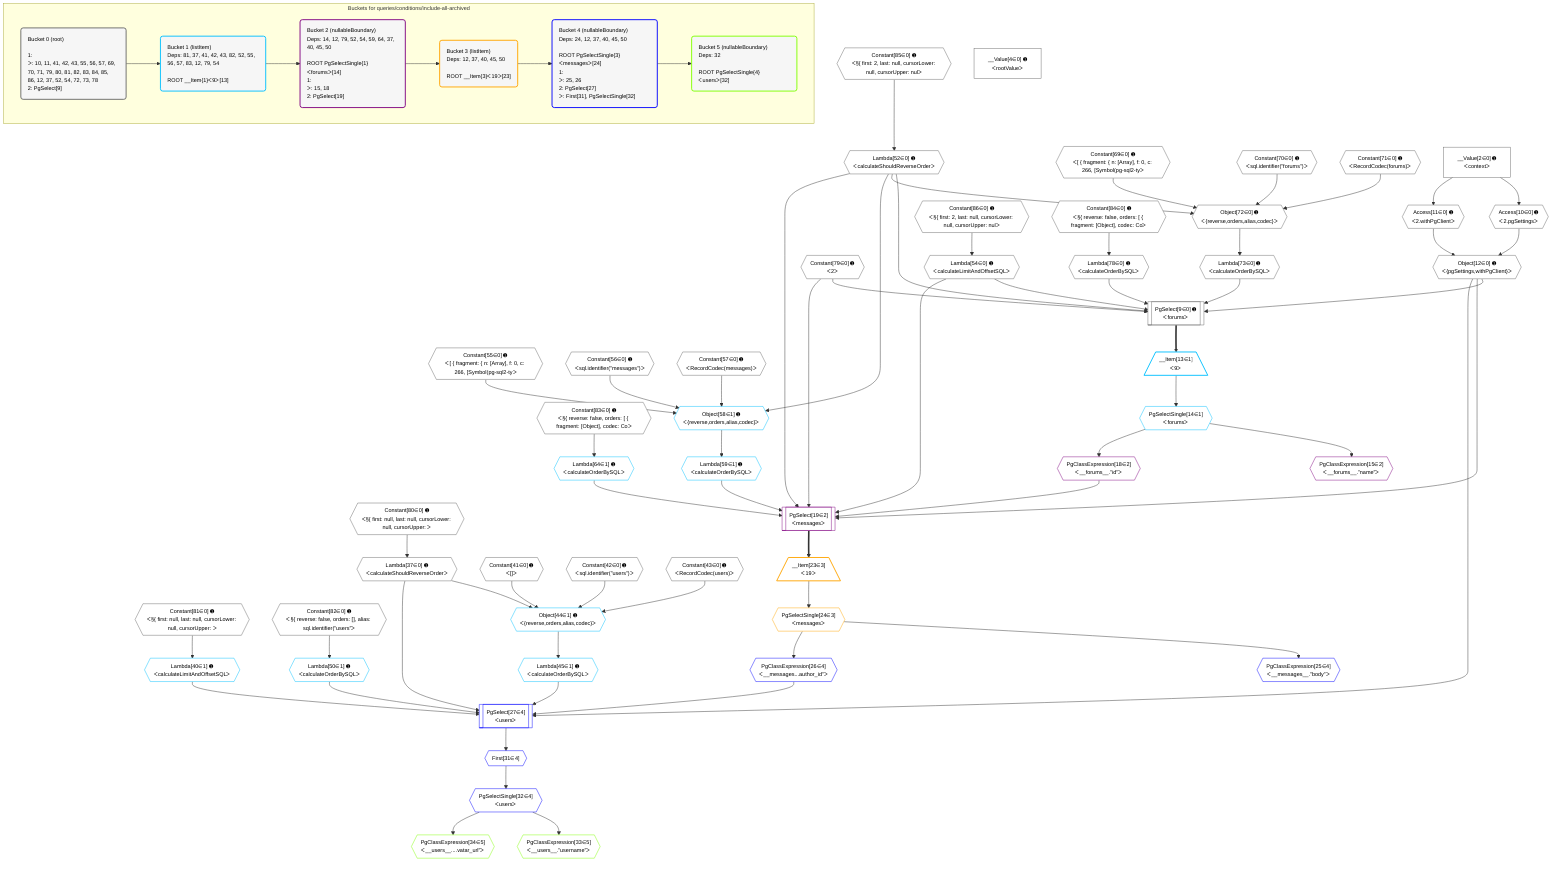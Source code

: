 %%{init: {'themeVariables': { 'fontSize': '12px'}}}%%
graph TD
    classDef path fill:#eee,stroke:#000,color:#000
    classDef plan fill:#fff,stroke-width:1px,color:#000
    classDef itemplan fill:#fff,stroke-width:2px,color:#000
    classDef unbatchedplan fill:#dff,stroke-width:1px,color:#000
    classDef sideeffectplan fill:#fcc,stroke-width:2px,color:#000
    classDef bucket fill:#f6f6f6,color:#000,stroke-width:2px,text-align:left


    %% plan dependencies
    PgSelect9[["PgSelect[9∈0] ➊<br />ᐸforumsᐳ"]]:::plan
    Object12{{"Object[12∈0] ➊<br />ᐸ{pgSettings,withPgClient}ᐳ"}}:::plan
    Constant79{{"Constant[79∈0] ➊<br />ᐸ2ᐳ"}}:::plan
    Lambda52{{"Lambda[52∈0] ➊<br />ᐸcalculateShouldReverseOrderᐳ"}}:::plan
    Lambda54{{"Lambda[54∈0] ➊<br />ᐸcalculateLimitAndOffsetSQLᐳ"}}:::plan
    Lambda73{{"Lambda[73∈0] ➊<br />ᐸcalculateOrderBySQLᐳ"}}:::plan
    Lambda78{{"Lambda[78∈0] ➊<br />ᐸcalculateOrderBySQLᐳ"}}:::plan
    Object12 & Constant79 & Lambda52 & Lambda54 & Lambda73 & Lambda78 --> PgSelect9
    Object72{{"Object[72∈0] ➊<br />ᐸ{reverse,orders,alias,codec}ᐳ"}}:::plan
    Constant69{{"Constant[69∈0] ➊<br />ᐸ[ { fragment: { n: [Array], f: 0, c: 266, [Symbol(pg-sql2-tyᐳ"}}:::plan
    Constant70{{"Constant[70∈0] ➊<br />ᐸsql.identifier(”forums”)ᐳ"}}:::plan
    Constant71{{"Constant[71∈0] ➊<br />ᐸRecordCodec(forums)ᐳ"}}:::plan
    Lambda52 & Constant69 & Constant70 & Constant71 --> Object72
    Access10{{"Access[10∈0] ➊<br />ᐸ2.pgSettingsᐳ"}}:::plan
    Access11{{"Access[11∈0] ➊<br />ᐸ2.withPgClientᐳ"}}:::plan
    Access10 & Access11 --> Object12
    __Value2["__Value[2∈0] ➊<br />ᐸcontextᐳ"]:::plan
    __Value2 --> Access10
    __Value2 --> Access11
    Lambda37{{"Lambda[37∈0] ➊<br />ᐸcalculateShouldReverseOrderᐳ"}}:::plan
    Constant80{{"Constant[80∈0] ➊<br />ᐸ§{ first: null, last: null, cursorLower: null, cursorUpper: ᐳ"}}:::plan
    Constant80 --> Lambda37
    Constant85{{"Constant[85∈0] ➊<br />ᐸ§{ first: 2, last: null, cursorLower: null, cursorUpper: nulᐳ"}}:::plan
    Constant85 --> Lambda52
    Constant86{{"Constant[86∈0] ➊<br />ᐸ§{ first: 2, last: null, cursorLower: null, cursorUpper: nulᐳ"}}:::plan
    Constant86 --> Lambda54
    Object72 --> Lambda73
    Constant84{{"Constant[84∈0] ➊<br />ᐸ§{ reverse: false, orders: [ { fragment: [Object], codec: Coᐳ"}}:::plan
    Constant84 --> Lambda78
    __Value4["__Value[4∈0] ➊<br />ᐸrootValueᐳ"]:::plan
    Constant41{{"Constant[41∈0] ➊<br />ᐸ[]ᐳ"}}:::plan
    Constant42{{"Constant[42∈0] ➊<br />ᐸsql.identifier(”users”)ᐳ"}}:::plan
    Constant43{{"Constant[43∈0] ➊<br />ᐸRecordCodec(users)ᐳ"}}:::plan
    Constant55{{"Constant[55∈0] ➊<br />ᐸ[ { fragment: { n: [Array], f: 0, c: 266, [Symbol(pg-sql2-tyᐳ"}}:::plan
    Constant56{{"Constant[56∈0] ➊<br />ᐸsql.identifier(”messages”)ᐳ"}}:::plan
    Constant57{{"Constant[57∈0] ➊<br />ᐸRecordCodec(messages)ᐳ"}}:::plan
    Constant81{{"Constant[81∈0] ➊<br />ᐸ§{ first: null, last: null, cursorLower: null, cursorUpper: ᐳ"}}:::plan
    Constant82{{"Constant[82∈0] ➊<br />ᐸ§{ reverse: false, orders: [], alias: sql.identifier(”users”ᐳ"}}:::plan
    Constant83{{"Constant[83∈0] ➊<br />ᐸ§{ reverse: false, orders: [ { fragment: [Object], codec: Coᐳ"}}:::plan
    Object44{{"Object[44∈1] ➊<br />ᐸ{reverse,orders,alias,codec}ᐳ"}}:::plan
    Lambda37 & Constant41 & Constant42 & Constant43 --> Object44
    Object58{{"Object[58∈1] ➊<br />ᐸ{reverse,orders,alias,codec}ᐳ"}}:::plan
    Lambda52 & Constant55 & Constant56 & Constant57 --> Object58
    __Item13[/"__Item[13∈1]<br />ᐸ9ᐳ"\]:::itemplan
    PgSelect9 ==> __Item13
    PgSelectSingle14{{"PgSelectSingle[14∈1]<br />ᐸforumsᐳ"}}:::plan
    __Item13 --> PgSelectSingle14
    Lambda40{{"Lambda[40∈1] ➊<br />ᐸcalculateLimitAndOffsetSQLᐳ"}}:::plan
    Constant81 --> Lambda40
    Lambda45{{"Lambda[45∈1] ➊<br />ᐸcalculateOrderBySQLᐳ"}}:::plan
    Object44 --> Lambda45
    Lambda50{{"Lambda[50∈1] ➊<br />ᐸcalculateOrderBySQLᐳ"}}:::plan
    Constant82 --> Lambda50
    Lambda59{{"Lambda[59∈1] ➊<br />ᐸcalculateOrderBySQLᐳ"}}:::plan
    Object58 --> Lambda59
    Lambda64{{"Lambda[64∈1] ➊<br />ᐸcalculateOrderBySQLᐳ"}}:::plan
    Constant83 --> Lambda64
    PgSelect19[["PgSelect[19∈2]<br />ᐸmessagesᐳ"]]:::plan
    PgClassExpression18{{"PgClassExpression[18∈2]<br />ᐸ__forums__.”id”ᐳ"}}:::plan
    Object12 & PgClassExpression18 & Constant79 & Lambda52 & Lambda54 & Lambda59 & Lambda64 --> PgSelect19
    PgClassExpression15{{"PgClassExpression[15∈2]<br />ᐸ__forums__.”name”ᐳ"}}:::plan
    PgSelectSingle14 --> PgClassExpression15
    PgSelectSingle14 --> PgClassExpression18
    __Item23[/"__Item[23∈3]<br />ᐸ19ᐳ"\]:::itemplan
    PgSelect19 ==> __Item23
    PgSelectSingle24{{"PgSelectSingle[24∈3]<br />ᐸmessagesᐳ"}}:::plan
    __Item23 --> PgSelectSingle24
    PgSelect27[["PgSelect[27∈4]<br />ᐸusersᐳ"]]:::plan
    PgClassExpression26{{"PgClassExpression[26∈4]<br />ᐸ__messages...author_id”ᐳ"}}:::plan
    Object12 & PgClassExpression26 & Lambda37 & Lambda40 & Lambda45 & Lambda50 --> PgSelect27
    PgClassExpression25{{"PgClassExpression[25∈4]<br />ᐸ__messages__.”body”ᐳ"}}:::plan
    PgSelectSingle24 --> PgClassExpression25
    PgSelectSingle24 --> PgClassExpression26
    First31{{"First[31∈4]"}}:::plan
    PgSelect27 --> First31
    PgSelectSingle32{{"PgSelectSingle[32∈4]<br />ᐸusersᐳ"}}:::plan
    First31 --> PgSelectSingle32
    PgClassExpression33{{"PgClassExpression[33∈5]<br />ᐸ__users__.”username”ᐳ"}}:::plan
    PgSelectSingle32 --> PgClassExpression33
    PgClassExpression34{{"PgClassExpression[34∈5]<br />ᐸ__users__....vatar_url”ᐳ"}}:::plan
    PgSelectSingle32 --> PgClassExpression34

    %% define steps

    subgraph "Buckets for queries/conditions/include-all-archived"
    Bucket0("Bucket 0 (root)<br /><br />1: <br />ᐳ: 10, 11, 41, 42, 43, 55, 56, 57, 69, 70, 71, 79, 80, 81, 82, 83, 84, 85, 86, 12, 37, 52, 54, 72, 73, 78<br />2: PgSelect[9]"):::bucket
    classDef bucket0 stroke:#696969
    class Bucket0,__Value2,__Value4,PgSelect9,Access10,Access11,Object12,Lambda37,Constant41,Constant42,Constant43,Lambda52,Lambda54,Constant55,Constant56,Constant57,Constant69,Constant70,Constant71,Object72,Lambda73,Lambda78,Constant79,Constant80,Constant81,Constant82,Constant83,Constant84,Constant85,Constant86 bucket0
    Bucket1("Bucket 1 (listItem)<br />Deps: 81, 37, 41, 42, 43, 82, 52, 55, 56, 57, 83, 12, 79, 54<br /><br />ROOT __Item{1}ᐸ9ᐳ[13]"):::bucket
    classDef bucket1 stroke:#00bfff
    class Bucket1,__Item13,PgSelectSingle14,Lambda40,Object44,Lambda45,Lambda50,Object58,Lambda59,Lambda64 bucket1
    Bucket2("Bucket 2 (nullableBoundary)<br />Deps: 14, 12, 79, 52, 54, 59, 64, 37, 40, 45, 50<br /><br />ROOT PgSelectSingle{1}ᐸforumsᐳ[14]<br />1: <br />ᐳ: 15, 18<br />2: PgSelect[19]"):::bucket
    classDef bucket2 stroke:#7f007f
    class Bucket2,PgClassExpression15,PgClassExpression18,PgSelect19 bucket2
    Bucket3("Bucket 3 (listItem)<br />Deps: 12, 37, 40, 45, 50<br /><br />ROOT __Item{3}ᐸ19ᐳ[23]"):::bucket
    classDef bucket3 stroke:#ffa500
    class Bucket3,__Item23,PgSelectSingle24 bucket3
    Bucket4("Bucket 4 (nullableBoundary)<br />Deps: 24, 12, 37, 40, 45, 50<br /><br />ROOT PgSelectSingle{3}ᐸmessagesᐳ[24]<br />1: <br />ᐳ: 25, 26<br />2: PgSelect[27]<br />ᐳ: First[31], PgSelectSingle[32]"):::bucket
    classDef bucket4 stroke:#0000ff
    class Bucket4,PgClassExpression25,PgClassExpression26,PgSelect27,First31,PgSelectSingle32 bucket4
    Bucket5("Bucket 5 (nullableBoundary)<br />Deps: 32<br /><br />ROOT PgSelectSingle{4}ᐸusersᐳ[32]"):::bucket
    classDef bucket5 stroke:#7fff00
    class Bucket5,PgClassExpression33,PgClassExpression34 bucket5
    Bucket0 --> Bucket1
    Bucket1 --> Bucket2
    Bucket2 --> Bucket3
    Bucket3 --> Bucket4
    Bucket4 --> Bucket5
    end